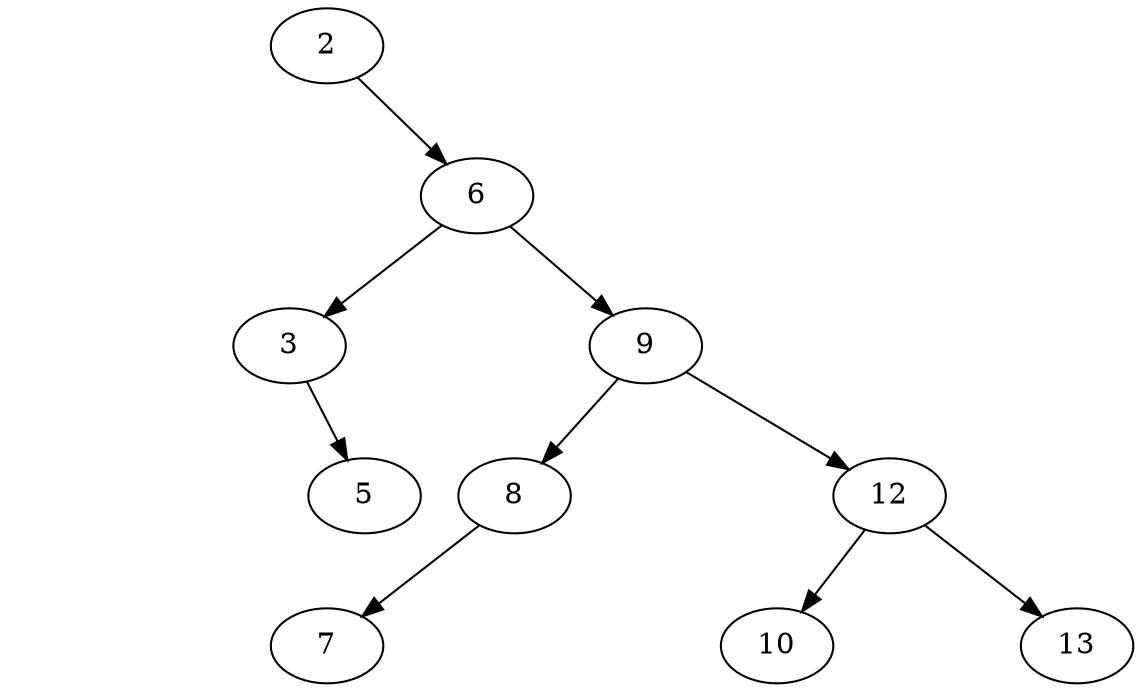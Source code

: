 digraph mygraph {
I0 [style=invis]
 2 -> I0 [style=invis]
I1 [style=invis]
 2 -> I1 [style=invis]
2 -> 6
6 -> 3
I2 [style=invis]
 6 -> I2 [style=invis]
6 -> 9
I3 [style=invis]
 3 -> I3 [style=invis]
I4 [style=invis]
 3 -> I4 [style=invis]
3 -> 5
9 -> 8
I5 [style=invis]
 9 -> I5 [style=invis]
9 -> 12
8 -> 7
I6 [style=invis]
 8 -> I6 [style=invis]
I7 [style=invis]
 8 -> I7 [style=invis]
12 -> 10
I8 [style=invis]
 12 -> I8 [style=invis]
12 -> 13
}
